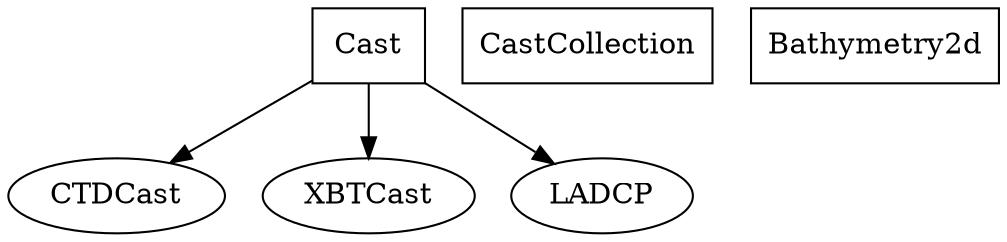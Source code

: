 /* Map of narwhal classes */

digraph classmap {
    {
        Cast [shape=box];
        CastCollection [shape=box];
        Bathymetry2d [shape=box];
    }

    Cast -> CTDCast;
    Cast -> XBTCast;
    Cast -> LADCP;

    CastCollection;

    Bathymetry2d;
}
